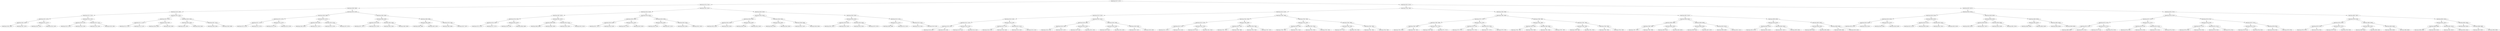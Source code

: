 digraph G{
1497575418 [label="Node{data=[5137, 5137]}"]
1497575418 -> 1455617095
1455617095 [label="Node{data=[4724, 4724]}"]
1455617095 -> 2037262376
2037262376 [label="Node{data=[2569, 2569]}"]
2037262376 -> 1960831474
1960831474 [label="Node{data=[2109, 2109]}"]
1960831474 -> 883111020
883111020 [label="Node{data=[2101, 2101]}"]
883111020 -> 1963101811
1963101811 [label="Node{data=[1872, 1872]}"]
1963101811 -> 2108016531
2108016531 [label="Node{data=[1822, 1822]}"]
2108016531 -> 1983787436
1983787436 [label="Node{data=[1346, 1346]}"]
2108016531 -> 1536392019
1536392019 [label="Node{data=[1837, 1837]}"]
1963101811 -> 981669700
981669700 [label="Node{data=[2071, 2071]}"]
981669700 -> 1774835416
1774835416 [label="Node{data=[2031, 2031]}"]
981669700 -> 1853696284
1853696284 [label="Node{data=[2100, 2100]}"]
883111020 -> 787783267
787783267 [label="Node{data=[2105, 2105]}"]
787783267 -> 217028046
217028046 [label="Node{data=[2103, 2103]}"]
217028046 -> 725089693
725089693 [label="Node{data=[2102, 2102]}"]
217028046 -> 738530350
738530350 [label="Node{data=[2104, 2104]}"]
787783267 -> 646479947
646479947 [label="Node{data=[2107, 2107]}"]
646479947 -> 1454973105
1454973105 [label="Node{data=[2106, 2106]}"]
646479947 -> 1115088110
1115088110 [label="Node{data=[2108, 2108]}"]
1960831474 -> 1180052714
1180052714 [label="Node{data=[2561, 2561]}"]
1180052714 -> 616457907
616457907 [label="Node{data=[2557, 2557]}"]
616457907 -> 1000171069
1000171069 [label="Node{data=[2111, 2111]}"]
1000171069 -> 1312400436
1312400436 [label="Node{data=[2110, 2110]}"]
1000171069 -> 964685925
964685925 [label="Node{data=[2112, 2112]}"]
616457907 -> 1856213511
1856213511 [label="Node{data=[2559, 2559]}"]
1856213511 -> 1054846304
1054846304 [label="Node{data=[2558, 2558]}"]
1856213511 -> 1036301963
1036301963 [label="Node{data=[2560, 2560]}"]
1180052714 -> 2071893390
2071893390 [label="Node{data=[2565, 2565]}"]
2071893390 -> 163513164
163513164 [label="Node{data=[2563, 2563]}"]
163513164 -> 1254624182
1254624182 [label="Node{data=[2562, 2562]}"]
163513164 -> 1386257546
1386257546 [label="Node{data=[2564, 2564]}"]
2071893390 -> 1576903093
1576903093 [label="Node{data=[2567, 2567]}"]
1576903093 -> 740916261
740916261 [label="Node{data=[2566, 2566]}"]
1576903093 -> 649480109
649480109 [label="Node{data=[2568, 2568]}"]
2037262376 -> 1889852221
1889852221 [label="Node{data=[2676, 2676]}"]
1889852221 -> 1080310933
1080310933 [label="Node{data=[2588, 2588]}"]
1080310933 -> 659273960
659273960 [label="Node{data=[2573, 2573]}"]
659273960 -> 869537923
869537923 [label="Node{data=[2571, 2571]}"]
869537923 -> 1702842615
1702842615 [label="Node{data=[2570, 2570]}"]
869537923 -> 69097561
69097561 [label="Node{data=[2572, 2572]}"]
659273960 -> 2129145034
2129145034 [label="Node{data=[2575, 2575]}"]
2129145034 -> 1835742100
1835742100 [label="Node{data=[2574, 2574]}"]
2129145034 -> 1921793574
1921793574 [label="Node{data=[2576, 2576]}"]
1080310933 -> 78015678
78015678 [label="Node{data=[2672, 2672]}"]
78015678 -> 991403676
991403676 [label="Node{data=[2630, 2630]}"]
991403676 -> 257228281
257228281 [label="Node{data=[2605, 2605]}"]
991403676 -> 481992507
481992507 [label="Node{data=[2671, 2671]}"]
78015678 -> 726582158
726582158 [label="Node{data=[2674, 2674]}"]
726582158 -> 740973317
740973317 [label="Node{data=[2673, 2673]}"]
726582158 -> 79282252
79282252 [label="Node{data=[2675, 2675]}"]
1889852221 -> 1278399655
1278399655 [label="Node{data=[2684, 2684]}"]
1278399655 -> 289225756
289225756 [label="Node{data=[2680, 2680]}"]
289225756 -> 1865531213
1865531213 [label="Node{data=[2678, 2678]}"]
1865531213 -> 633387335
633387335 [label="Node{data=[2677, 2677]}"]
1865531213 -> 2140001972
2140001972 [label="Node{data=[2679, 2679]}"]
289225756 -> 128505989
128505989 [label="Node{data=[2682, 2682]}"]
128505989 -> 1694618858
1694618858 [label="Node{data=[2681, 2681]}"]
128505989 -> 1168851852
1168851852 [label="Node{data=[2683, 2683]}"]
1278399655 -> 1417807355
1417807355 [label="Node{data=[2688, 2688]}"]
1417807355 -> 355439390
355439390 [label="Node{data=[2686, 2686]}"]
355439390 -> 2120393685
2120393685 [label="Node{data=[2685, 2685]}"]
355439390 -> 1640642742
1640642742 [label="Node{data=[2687, 2687]}"]
1417807355 -> 623068329
623068329 [label="Node{data=[2769, 2769]}"]
623068329 -> 1283298416
1283298416 [label="Node{data=[2689, 2689]}"]
623068329 -> 661322273
661322273 [label="Node{data=[3207, 3207]}"]
1455617095 -> 391473650
391473650 [label="Node{data=[5032, 5032]}"]
391473650 -> 678195645
678195645 [label="Node{data=[5016, 5016]}"]
678195645 -> 143830740
143830740 [label="Node{data=[4947, 4947]}"]
143830740 -> 2027550229
2027550229 [label="Node{data=[4728, 4728]}"]
2027550229 -> 1157569029
1157569029 [label="Node{data=[4726, 4726]}"]
1157569029 -> 265644734
265644734 [label="Node{data=[4725, 4725]}"]
1157569029 -> 304910750
304910750 [label="Node{data=[4727, 4727]}"]
2027550229 -> 636662928
636662928 [label="Node{data=[4910, 4910]}"]
636662928 -> 425831705
425831705 [label="Node{data=[4799, 4799]}"]
636662928 -> 1036362769
1036362769 [label="Node{data=[4946, 4946]}"]
143830740 -> 1267954262
1267954262 [label="Node{data=[4951, 4951]}"]
1267954262 -> 2071271808
2071271808 [label="Node{data=[4949, 4949]}"]
2071271808 -> 1877502610
1877502610 [label="Node{data=[4948, 4948]}"]
2071271808 -> 2141040210
2141040210 [label="Node{data=[4950, 4950]}"]
1267954262 -> 793539125
793539125 [label="Node{data=[5014, 5014]}"]
793539125 -> 2091308869
2091308869 [label="Node{data=[5002, 5002]}"]
793539125 -> 1345756857
1345756857 [label="Node{data=[5015, 5015]}"]
678195645 -> 1120617939
1120617939 [label="Node{data=[5024, 5024]}"]
1120617939 -> 240798309
240798309 [label="Node{data=[5020, 5020]}"]
240798309 -> 1141680148
1141680148 [label="Node{data=[5018, 5018]}"]
1141680148 -> 539702650
539702650 [label="Node{data=[5017, 5017]}"]
1141680148 -> 953555313
953555313 [label="Node{data=[5019, 5019]}"]
240798309 -> 1677944172
1677944172 [label="Node{data=[5022, 5022]}"]
1677944172 -> 1164848624
1164848624 [label="Node{data=[5021, 5021]}"]
1677944172 -> 1008156866
1008156866 [label="Node{data=[5023, 5023]}"]
1120617939 -> 872602528
872602528 [label="Node{data=[5028, 5028]}"]
872602528 -> 1263919177
1263919177 [label="Node{data=[5026, 5026]}"]
1263919177 -> 2137019774
2137019774 [label="Node{data=[5025, 5025]}"]
1263919177 -> 2037844736
2037844736 [label="Node{data=[5027, 5027]}"]
872602528 -> 1527386197
1527386197 [label="Node{data=[5030, 5030]}"]
1527386197 -> 1060758741
1060758741 [label="Node{data=[5029, 5029]}"]
1527386197 -> 1108315625
1108315625 [label="Node{data=[5031, 5031]}"]
391473650 -> 56734115
56734115 [label="Node{data=[5050, 5050]}"]
56734115 -> 149066018
149066018 [label="Node{data=[5042, 5042]}"]
149066018 -> 2014172071
2014172071 [label="Node{data=[5038, 5038]}"]
2014172071 -> 1188264330
1188264330 [label="Node{data=[5034, 5034]}"]
1188264330 -> 1219568730
1219568730 [label="Node{data=[5033, 5033]}"]
1188264330 -> 1413924847
1413924847 [label="Node{data=[5035, 5035]}"]
2014172071 -> 1119921707
1119921707 [label="Node{data=[5040, 5040]}"]
1119921707 -> 528648400
528648400 [label="Node{data=[5039, 5039]}"]
1119921707 -> 1590754446
1590754446 [label="Node{data=[5041, 5041]}"]
149066018 -> 1011560708
1011560708 [label="Node{data=[5046, 5046]}"]
1011560708 -> 2071800152
2071800152 [label="Node{data=[5044, 5044]}"]
2071800152 -> 1882385135
1882385135 [label="Node{data=[5043, 5043]}"]
2071800152 -> 702500075
702500075 [label="Node{data=[5045, 5045]}"]
1011560708 -> 1291426757
1291426757 [label="Node{data=[5048, 5048]}"]
1291426757 -> 1583111403
1583111403 [label="Node{data=[5047, 5047]}"]
1291426757 -> 962502749
962502749 [label="Node{data=[5049, 5049]}"]
56734115 -> 1781861257
1781861257 [label="Node{data=[5093, 5093]}"]
1781861257 -> 1779598009
1779598009 [label="Node{data=[5054, 5054]}"]
1779598009 -> 1444225044
1444225044 [label="Node{data=[5052, 5052]}"]
1444225044 -> 444939971
444939971 [label="Node{data=[5051, 5051]}"]
1444225044 -> 1487800153
1487800153 [label="Node{data=[5053, 5053]}"]
1779598009 -> 651645375
651645375 [label="Node{data=[5056, 5056]}"]
651645375 -> 1497223409
1497223409 [label="Node{data=[5055, 5055]}"]
651645375 -> 1795001907
1795001907 [label="Node{data=[5070, 5070]}"]
1781861257 -> 1119996154
1119996154 [label="Node{data=[5133, 5133]}"]
1119996154 -> 1585918900
1585918900 [label="Node{data=[5131, 5131]}"]
1585918900 -> 1770707661
1770707661 [label="Node{data=[5098, 5098]}"]
1585918900 -> 1862295001
1862295001 [label="Node{data=[5132, 5132]}"]
1119996154 -> 600497883
600497883 [label="Node{data=[5135, 5135]}"]
600497883 -> 1152861061
1152861061 [label="Node{data=[5134, 5134]}"]
600497883 -> 2069149036
2069149036 [label="Node{data=[5136, 5136]}"]
1497575418 -> 374849866
374849866 [label="Node{data=[8101, 8101]}"]
374849866 -> 1671358813
1671358813 [label="Node{data=[7964, 7964]}"]
1671358813 -> 491464128
491464128 [label="Node{data=[5210, 5210]}"]
491464128 -> 1131023568
1131023568 [label="Node{data=[5153, 5153]}"]
1131023568 -> 1797249126
1797249126 [label="Node{data=[5145, 5145]}"]
1797249126 -> 2136936537
2136936537 [label="Node{data=[5141, 5141]}"]
2136936537 -> 998137687
998137687 [label="Node{data=[5139, 5139]}"]
998137687 -> 685889636
685889636 [label="Node{data=[5138, 5138]}"]
998137687 -> 1026095606
1026095606 [label="Node{data=[5140, 5140]}"]
2136936537 -> 980610002
980610002 [label="Node{data=[5143, 5143]}"]
980610002 -> 1933545260
1933545260 [label="Node{data=[5142, 5142]}"]
980610002 -> 1438338007
1438338007 [label="Node{data=[5144, 5144]}"]
1797249126 -> 799469535
799469535 [label="Node{data=[5149, 5149]}"]
799469535 -> 36154754
36154754 [label="Node{data=[5147, 5147]}"]
36154754 -> 225313797
225313797 [label="Node{data=[5146, 5146]}"]
36154754 -> 33821580
33821580 [label="Node{data=[5148, 5148]}"]
799469535 -> 440716292
440716292 [label="Node{data=[5151, 5151]}"]
440716292 -> 623917427
623917427 [label="Node{data=[5150, 5150]}"]
440716292 -> 1476616188
1476616188 [label="Node{data=[5152, 5152]}"]
1131023568 -> 2050604803
2050604803 [label="Node{data=[5202, 5202]}"]
2050604803 -> 1176594604
1176594604 [label="Node{data=[5198, 5198]}"]
1176594604 -> 1652435642
1652435642 [label="Node{data=[5196, 5196]}"]
1652435642 -> 549479862
549479862 [label="Node{data=[5154, 5154]}"]
1652435642 -> 389416714
389416714 [label="Node{data=[5197, 5197]}"]
1176594604 -> 1520396616
1520396616 [label="Node{data=[5200, 5200]}"]
1520396616 -> 1227334491
1227334491 [label="Node{data=[5199, 5199]}"]
1520396616 -> 1793692188
1793692188 [label="Node{data=[5201, 5201]}"]
2050604803 -> 1296090652
1296090652 [label="Node{data=[5206, 5206]}"]
1296090652 -> 1823744981
1823744981 [label="Node{data=[5204, 5204]}"]
1823744981 -> 419264611
419264611 [label="Node{data=[5203, 5203]}"]
1823744981 -> 1050828818
1050828818 [label="Node{data=[5205, 5205]}"]
1296090652 -> 1964581372
1964581372 [label="Node{data=[5208, 5208]}"]
1964581372 -> 956173825
956173825 [label="Node{data=[5207, 5207]}"]
1964581372 -> 1270044445
1270044445 [label="Node{data=[5209, 5209]}"]
491464128 -> 1723600009
1723600009 [label="Node{data=[7948, 7948]}"]
1723600009 -> 1511442275
1511442275 [label="Node{data=[7824, 7824]}"]
1511442275 -> 307250214
307250214 [label="Node{data=[5214, 5214]}"]
307250214 -> 1133175502
1133175502 [label="Node{data=[5212, 5212]}"]
1133175502 -> 1163163250
1163163250 [label="Node{data=[5211, 5211]}"]
1133175502 -> 697666660
697666660 [label="Node{data=[5213, 5213]}"]
307250214 -> 972332036
972332036 [label="Node{data=[7616, 7616]}"]
972332036 -> 763135334
763135334 [label="Node{data=[5510, 5510]}"]
972332036 -> 1266520413
1266520413 [label="Node{data=[7661, 7661]}"]
1511442275 -> 1317978874
1317978874 [label="Node{data=[7896, 7896]}"]
1317978874 -> 1401381779
1401381779 [label="Node{data=[7851, 7851]}"]
1401381779 -> 446270256
446270256 [label="Node{data=[7831, 7831]}"]
1401381779 -> 1036584519
1036584519 [label="Node{data=[7869, 7869]}"]
1317978874 -> 90741270
90741270 [label="Node{data=[7946, 7946]}"]
90741270 -> 1838934739
1838934739 [label="Node{data=[7945, 7945]}"]
90741270 -> 999111771
999111771 [label="Node{data=[7947, 7947]}"]
1723600009 -> 1317273171
1317273171 [label="Node{data=[7956, 7956]}"]
1317273171 -> 268072383
268072383 [label="Node{data=[7952, 7952]}"]
268072383 -> 1023790049
1023790049 [label="Node{data=[7950, 7950]}"]
1023790049 -> 1865959422
1865959422 [label="Node{data=[7949, 7949]}"]
1023790049 -> 1050172716
1050172716 [label="Node{data=[7951, 7951]}"]
268072383 -> 1645449421
1645449421 [label="Node{data=[7954, 7954]}"]
1645449421 -> 1901725101
1901725101 [label="Node{data=[7953, 7953]}"]
1645449421 -> 1559280591
1559280591 [label="Node{data=[7955, 7955]}"]
1317273171 -> 553512000
553512000 [label="Node{data=[7960, 7960]}"]
553512000 -> 1586926954
1586926954 [label="Node{data=[7958, 7958]}"]
1586926954 -> 2134934648
2134934648 [label="Node{data=[7957, 7957]}"]
1586926954 -> 641169052
641169052 [label="Node{data=[7959, 7959]}"]
553512000 -> 1776751094
1776751094 [label="Node{data=[7962, 7962]}"]
1776751094 -> 53539941
53539941 [label="Node{data=[7961, 7961]}"]
1776751094 -> 2024330047
2024330047 [label="Node{data=[7963, 7963]}"]
1671358813 -> 1698093344
1698093344 [label="Node{data=[7996, 7996]}"]
1698093344 -> 881790161
881790161 [label="Node{data=[7980, 7980]}"]
881790161 -> 815285753
815285753 [label="Node{data=[7972, 7972]}"]
815285753 -> 236407294
236407294 [label="Node{data=[7968, 7968]}"]
236407294 -> 1572564677
1572564677 [label="Node{data=[7966, 7966]}"]
1572564677 -> 287180839
287180839 [label="Node{data=[7965, 7965]}"]
1572564677 -> 1675309168
1675309168 [label="Node{data=[7967, 7967]}"]
236407294 -> 1463278924
1463278924 [label="Node{data=[7970, 7970]}"]
1463278924 -> 1367100457
1367100457 [label="Node{data=[7969, 7969]}"]
1463278924 -> 818030865
818030865 [label="Node{data=[7971, 7971]}"]
815285753 -> 169924553
169924553 [label="Node{data=[7976, 7976]}"]
169924553 -> 1670690428
1670690428 [label="Node{data=[7974, 7974]}"]
1670690428 -> 1346020131
1346020131 [label="Node{data=[7973, 7973]}"]
1670690428 -> 1896977044
1896977044 [label="Node{data=[7975, 7975]}"]
169924553 -> 2105777632
2105777632 [label="Node{data=[7978, 7978]}"]
2105777632 -> 996336506
996336506 [label="Node{data=[7977, 7977]}"]
2105777632 -> 1044671630
1044671630 [label="Node{data=[7979, 7979]}"]
881790161 -> 1128058080
1128058080 [label="Node{data=[7988, 7988]}"]
1128058080 -> 573650426
573650426 [label="Node{data=[7984, 7984]}"]
573650426 -> 249854965
249854965 [label="Node{data=[7982, 7982]}"]
249854965 -> 324622011
324622011 [label="Node{data=[7981, 7981]}"]
249854965 -> 916964348
916964348 [label="Node{data=[7983, 7983]}"]
573650426 -> 496152119
496152119 [label="Node{data=[7986, 7986]}"]
496152119 -> 805586339
805586339 [label="Node{data=[7985, 7985]}"]
496152119 -> 1764831638
1764831638 [label="Node{data=[7987, 7987]}"]
1128058080 -> 1627498351
1627498351 [label="Node{data=[7992, 7992]}"]
1627498351 -> 1768574574
1768574574 [label="Node{data=[7990, 7990]}"]
1768574574 -> 2077308861
2077308861 [label="Node{data=[7989, 7989]}"]
1768574574 -> 462165200
462165200 [label="Node{data=[7991, 7991]}"]
1627498351 -> 2002448913
2002448913 [label="Node{data=[7994, 7994]}"]
2002448913 -> 1282984874
1282984874 [label="Node{data=[7993, 7993]}"]
2002448913 -> 1046896967
1046896967 [label="Node{data=[7995, 7995]}"]
1698093344 -> 1161283791
1161283791 [label="Node{data=[8012, 8012]}"]
1161283791 -> 1709006850
1709006850 [label="Node{data=[8004, 8004]}"]
1709006850 -> 1878180488
1878180488 [label="Node{data=[8000, 8000]}"]
1878180488 -> 1645472360
1645472360 [label="Node{data=[7998, 7998]}"]
1645472360 -> 421078869
421078869 [label="Node{data=[7997, 7997]}"]
1645472360 -> 399149316
399149316 [label="Node{data=[7999, 7999]}"]
1878180488 -> 1851125751
1851125751 [label="Node{data=[8002, 8002]}"]
1851125751 -> 333973759
333973759 [label="Node{data=[8001, 8001]}"]
1851125751 -> 1125889624
1125889624 [label="Node{data=[8003, 8003]}"]
1709006850 -> 14325142
14325142 [label="Node{data=[8008, 8008]}"]
14325142 -> 1093789741
1093789741 [label="Node{data=[8006, 8006]}"]
1093789741 -> 307080964
307080964 [label="Node{data=[8005, 8005]}"]
1093789741 -> 209351267
209351267 [label="Node{data=[8007, 8007]}"]
14325142 -> 1490563167
1490563167 [label="Node{data=[8010, 8010]}"]
1490563167 -> 384224233
384224233 [label="Node{data=[8009, 8009]}"]
1490563167 -> 1772909502
1772909502 [label="Node{data=[8011, 8011]}"]
1161283791 -> 907738498
907738498 [label="Node{data=[8093, 8093]}"]
907738498 -> 802777558
802777558 [label="Node{data=[8016, 8016]}"]
802777558 -> 255870535
255870535 [label="Node{data=[8014, 8014]}"]
255870535 -> 92005778
92005778 [label="Node{data=[8013, 8013]}"]
255870535 -> 1684860498
1684860498 [label="Node{data=[8015, 8015]}"]
802777558 -> 10464464
10464464 [label="Node{data=[8045, 8045]}"]
10464464 -> 224436474
224436474 [label="Node{data=[8017, 8017]}"]
10464464 -> 1466799025
1466799025 [label="Node{data=[8092, 8092]}"]
907738498 -> 1416685936
1416685936 [label="Node{data=[8097, 8097]}"]
1416685936 -> 695477762
695477762 [label="Node{data=[8095, 8095]}"]
695477762 -> 563819686
563819686 [label="Node{data=[8094, 8094]}"]
695477762 -> 449891135
449891135 [label="Node{data=[8096, 8096]}"]
1416685936 -> 1236834940
1236834940 [label="Node{data=[8099, 8099]}"]
1236834940 -> 1098178943
1098178943 [label="Node{data=[8098, 8098]}"]
1236834940 -> 959628275
959628275 [label="Node{data=[8100, 8100]}"]
374849866 -> 623341273
623341273 [label="Node{data=[8672, 8672]}"]
623341273 -> 683768699
683768699 [label="Node{data=[8554, 8554]}"]
683768699 -> 1322780677
1322780677 [label="Node{data=[8109, 8109]}"]
1322780677 -> 1641703286
1641703286 [label="Node{data=[8105, 8105]}"]
1641703286 -> 2140507186
2140507186 [label="Node{data=[8103, 8103]}"]
2140507186 -> 1546398232
1546398232 [label="Node{data=[8102, 8102]}"]
2140507186 -> 1387960760
1387960760 [label="Node{data=[8104, 8104]}"]
1641703286 -> 1617536334
1617536334 [label="Node{data=[8107, 8107]}"]
1617536334 -> 869155181
869155181 [label="Node{data=[8106, 8106]}"]
1617536334 -> 244306406
244306406 [label="Node{data=[8108, 8108]}"]
1322780677 -> 142540502
142540502 [label="Node{data=[8550, 8550]}"]
142540502 -> 621836610
621836610 [label="Node{data=[8132, 8132]}"]
621836610 -> 1687454116
1687454116 [label="Node{data=[8110, 8110]}"]
621836610 -> 350518321
350518321 [label="Node{data=[8206, 8206]}"]
142540502 -> 1796450357
1796450357 [label="Node{data=[8552, 8552]}"]
1796450357 -> 1307510396
1307510396 [label="Node{data=[8551, 8551]}"]
1796450357 -> 221652932
221652932 [label="Node{data=[8553, 8553]}"]
683768699 -> 981780391
981780391 [label="Node{data=[8599, 8599]}"]
981780391 -> 1285591746
1285591746 [label="Node{data=[8558, 8558]}"]
1285591746 -> 2043257292
2043257292 [label="Node{data=[8556, 8556]}"]
2043257292 -> 1174253878
1174253878 [label="Node{data=[8555, 8555]}"]
2043257292 -> 1499000785
1499000785 [label="Node{data=[8557, 8557]}"]
1285591746 -> 287719610
287719610 [label="Node{data=[8560, 8560]}"]
287719610 -> 626349203
626349203 [label="Node{data=[8559, 8559]}"]
287719610 -> 218703118
218703118 [label="Node{data=[8561, 8561]}"]
981780391 -> 322004249
322004249 [label="Node{data=[8603, 8603]}"]
322004249 -> 816960597
816960597 [label="Node{data=[8601, 8601]}"]
816960597 -> 1070595868
1070595868 [label="Node{data=[8600, 8600]}"]
816960597 -> 2074774718
2074774718 [label="Node{data=[8602, 8602]}"]
322004249 -> 1663776639
1663776639 [label="Node{data=[8605, 8605]}"]
1663776639 -> 1560691763
1560691763 [label="Node{data=[8604, 8604]}"]
1663776639 -> 493975440
493975440 [label="Node{data=[8638, 8638]}"]
623341273 -> 848418812
848418812 [label="Node{data=[8791, 8791]}"]
848418812 -> 146513438
146513438 [label="Node{data=[8735, 8735]}"]
146513438 -> 1735615718
1735615718 [label="Node{data=[8727, 8727]}"]
1735615718 -> 1906852463
1906852463 [label="Node{data=[8723, 8723]}"]
1906852463 -> 1304053137
1304053137 [label="Node{data=[8701, 8701]}"]
1304053137 -> 421886294
421886294 [label="Node{data=[8683, 8683]}"]
1304053137 -> 1695382208
1695382208 [label="Node{data=[8722, 8722]}"]
1906852463 -> 1443231540
1443231540 [label="Node{data=[8725, 8725]}"]
1443231540 -> 1233958568
1233958568 [label="Node{data=[8724, 8724]}"]
1443231540 -> 2068941062
2068941062 [label="Node{data=[8726, 8726]}"]
1735615718 -> 1971599318
1971599318 [label="Node{data=[8731, 8731]}"]
1971599318 -> 214024709
214024709 [label="Node{data=[8729, 8729]}"]
214024709 -> 542379203
542379203 [label="Node{data=[8728, 8728]}"]
214024709 -> 1463466102
1463466102 [label="Node{data=[8730, 8730]}"]
1971599318 -> 64233408
64233408 [label="Node{data=[8733, 8733]}"]
64233408 -> 17245269
17245269 [label="Node{data=[8732, 8732]}"]
64233408 -> 20251298
20251298 [label="Node{data=[8734, 8734]}"]
146513438 -> 63894522
63894522 [label="Node{data=[8743, 8743]}"]
63894522 -> 541574748
541574748 [label="Node{data=[8739, 8739]}"]
541574748 -> 408583053
408583053 [label="Node{data=[8737, 8737]}"]
408583053 -> 835934774
835934774 [label="Node{data=[8736, 8736]}"]
408583053 -> 1173761749
1173761749 [label="Node{data=[8738, 8738]}"]
541574748 -> 1528657169
1528657169 [label="Node{data=[8741, 8741]}"]
1528657169 -> 282131436
282131436 [label="Node{data=[8740, 8740]}"]
1528657169 -> 997785898
997785898 [label="Node{data=[8742, 8742]}"]
63894522 -> 1326252054
1326252054 [label="Node{data=[8747, 8747]}"]
1326252054 -> 2139640091
2139640091 [label="Node{data=[8745, 8745]}"]
2139640091 -> 1754323613
1754323613 [label="Node{data=[8744, 8744]}"]
2139640091 -> 454289140
454289140 [label="Node{data=[8746, 8746]}"]
1326252054 -> 1018779696
1018779696 [label="Node{data=[8789, 8789]}"]
1018779696 -> 17090101
17090101 [label="Node{data=[8748, 8748]}"]
1018779696 -> 1865330874
1865330874 [label="Node{data=[8790, 8790]}"]
848418812 -> 1804525549
1804525549 [label="Node{data=[8807, 8807]}"]
1804525549 -> 494953076
494953076 [label="Node{data=[8799, 8799]}"]
494953076 -> 982657695
982657695 [label="Node{data=[8795, 8795]}"]
982657695 -> 539227671
539227671 [label="Node{data=[8793, 8793]}"]
539227671 -> 1036985417
1036985417 [label="Node{data=[8792, 8792]}"]
539227671 -> 599945798
599945798 [label="Node{data=[8794, 8794]}"]
982657695 -> 137327219
137327219 [label="Node{data=[8797, 8797]}"]
137327219 -> 922992175
922992175 [label="Node{data=[8796, 8796]}"]
137327219 -> 1940535786
1940535786 [label="Node{data=[8798, 8798]}"]
494953076 -> 1128932763
1128932763 [label="Node{data=[8803, 8803]}"]
1128932763 -> 805661547
805661547 [label="Node{data=[8801, 8801]}"]
805661547 -> 450713986
450713986 [label="Node{data=[8800, 8800]}"]
805661547 -> 949638746
949638746 [label="Node{data=[8802, 8802]}"]
1128932763 -> 711903791
711903791 [label="Node{data=[8805, 8805]}"]
711903791 -> 824947258
824947258 [label="Node{data=[8804, 8804]}"]
711903791 -> 1103822036
1103822036 [label="Node{data=[8806, 8806]}"]
1804525549 -> 721967665
721967665 [label="Node{data=[8815, 8815]}"]
721967665 -> 2011939533
2011939533 [label="Node{data=[8811, 8811]}"]
2011939533 -> 465376360
465376360 [label="Node{data=[8809, 8809]}"]
465376360 -> 226981783
226981783 [label="Node{data=[8808, 8808]}"]
465376360 -> 1689742788
1689742788 [label="Node{data=[8810, 8810]}"]
2011939533 -> 1298347573
1298347573 [label="Node{data=[8813, 8813]}"]
1298347573 -> 1041135013
1041135013 [label="Node{data=[8812, 8812]}"]
1298347573 -> 142837308
142837308 [label="Node{data=[8814, 8814]}"]
721967665 -> 1468335013
1468335013 [label="Node{data=[8834, 8834]}"]
1468335013 -> 50546174
50546174 [label="Node{data=[8816, 8816]}"]
1468335013 -> 1324202854
1324202854 [label="Node{data=[9688, 9688]}"]
1324202854 -> 1523279585
1523279585 [label="Node{data=[8847, 8847]}"]
1324202854 -> 623693366
623693366 [label="Node{data=[9696, 9696]}"]
}